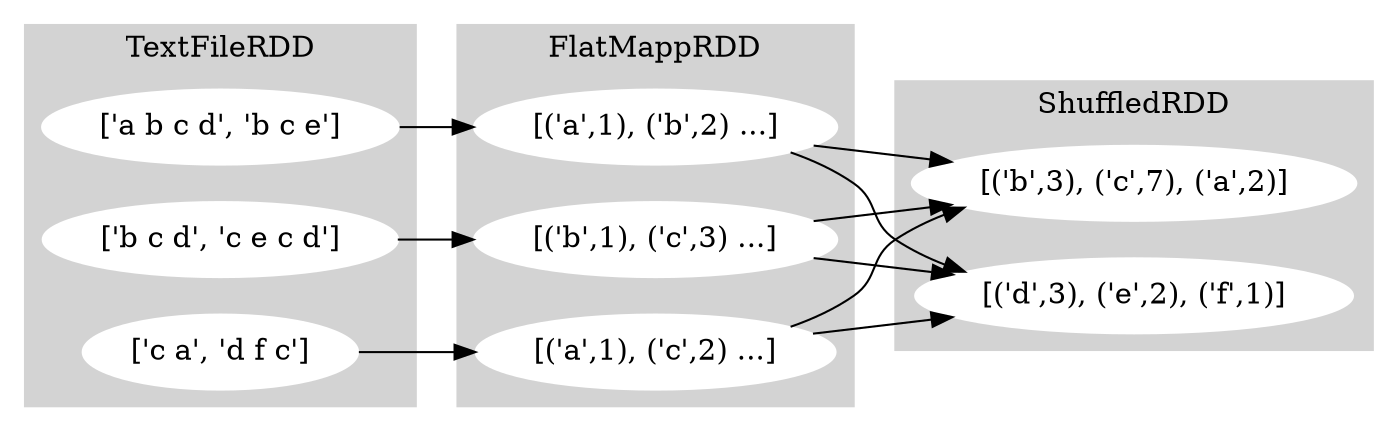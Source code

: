 
digraph G {
    rankdir=LR;
    style=filled;
    color=lightgrey;
    node [style=filled,color=white];

    subgraph cluster_0 {
        a0 [label="['a b c d', 'b c e']"];
        a1 [label="['b c d', 'c e c d']"];
        a2 [label="['c a', 'd f c']"];
        label = "TextFileRDD";
    }

    subgraph cluster_1 {
        b0 [label="[('a',1), ('b',2) ...]"];
        b1 [label="[('b',1), ('c',3) ...]"];
        b2 [label="[('a',1), ('c',2) ...]"];
        label = "FlatMappRDD";
    }

    subgraph cluster_2 {
        c0 [label="[('b',3), ('c',7), ('a',2)]"]
        c1 [label="[('d',3), ('e',2), ('f',1)]"]
        label = "ShuffledRDD";
    }

    a0 -> b0;
    a1 -> b1;
    a2 -> b2;

    b0 -> c0;
    b0 -> c1;
    b1 -> c0;
    b1 -> c1;
    b2 -> c0;
    b2 -> c1;
}